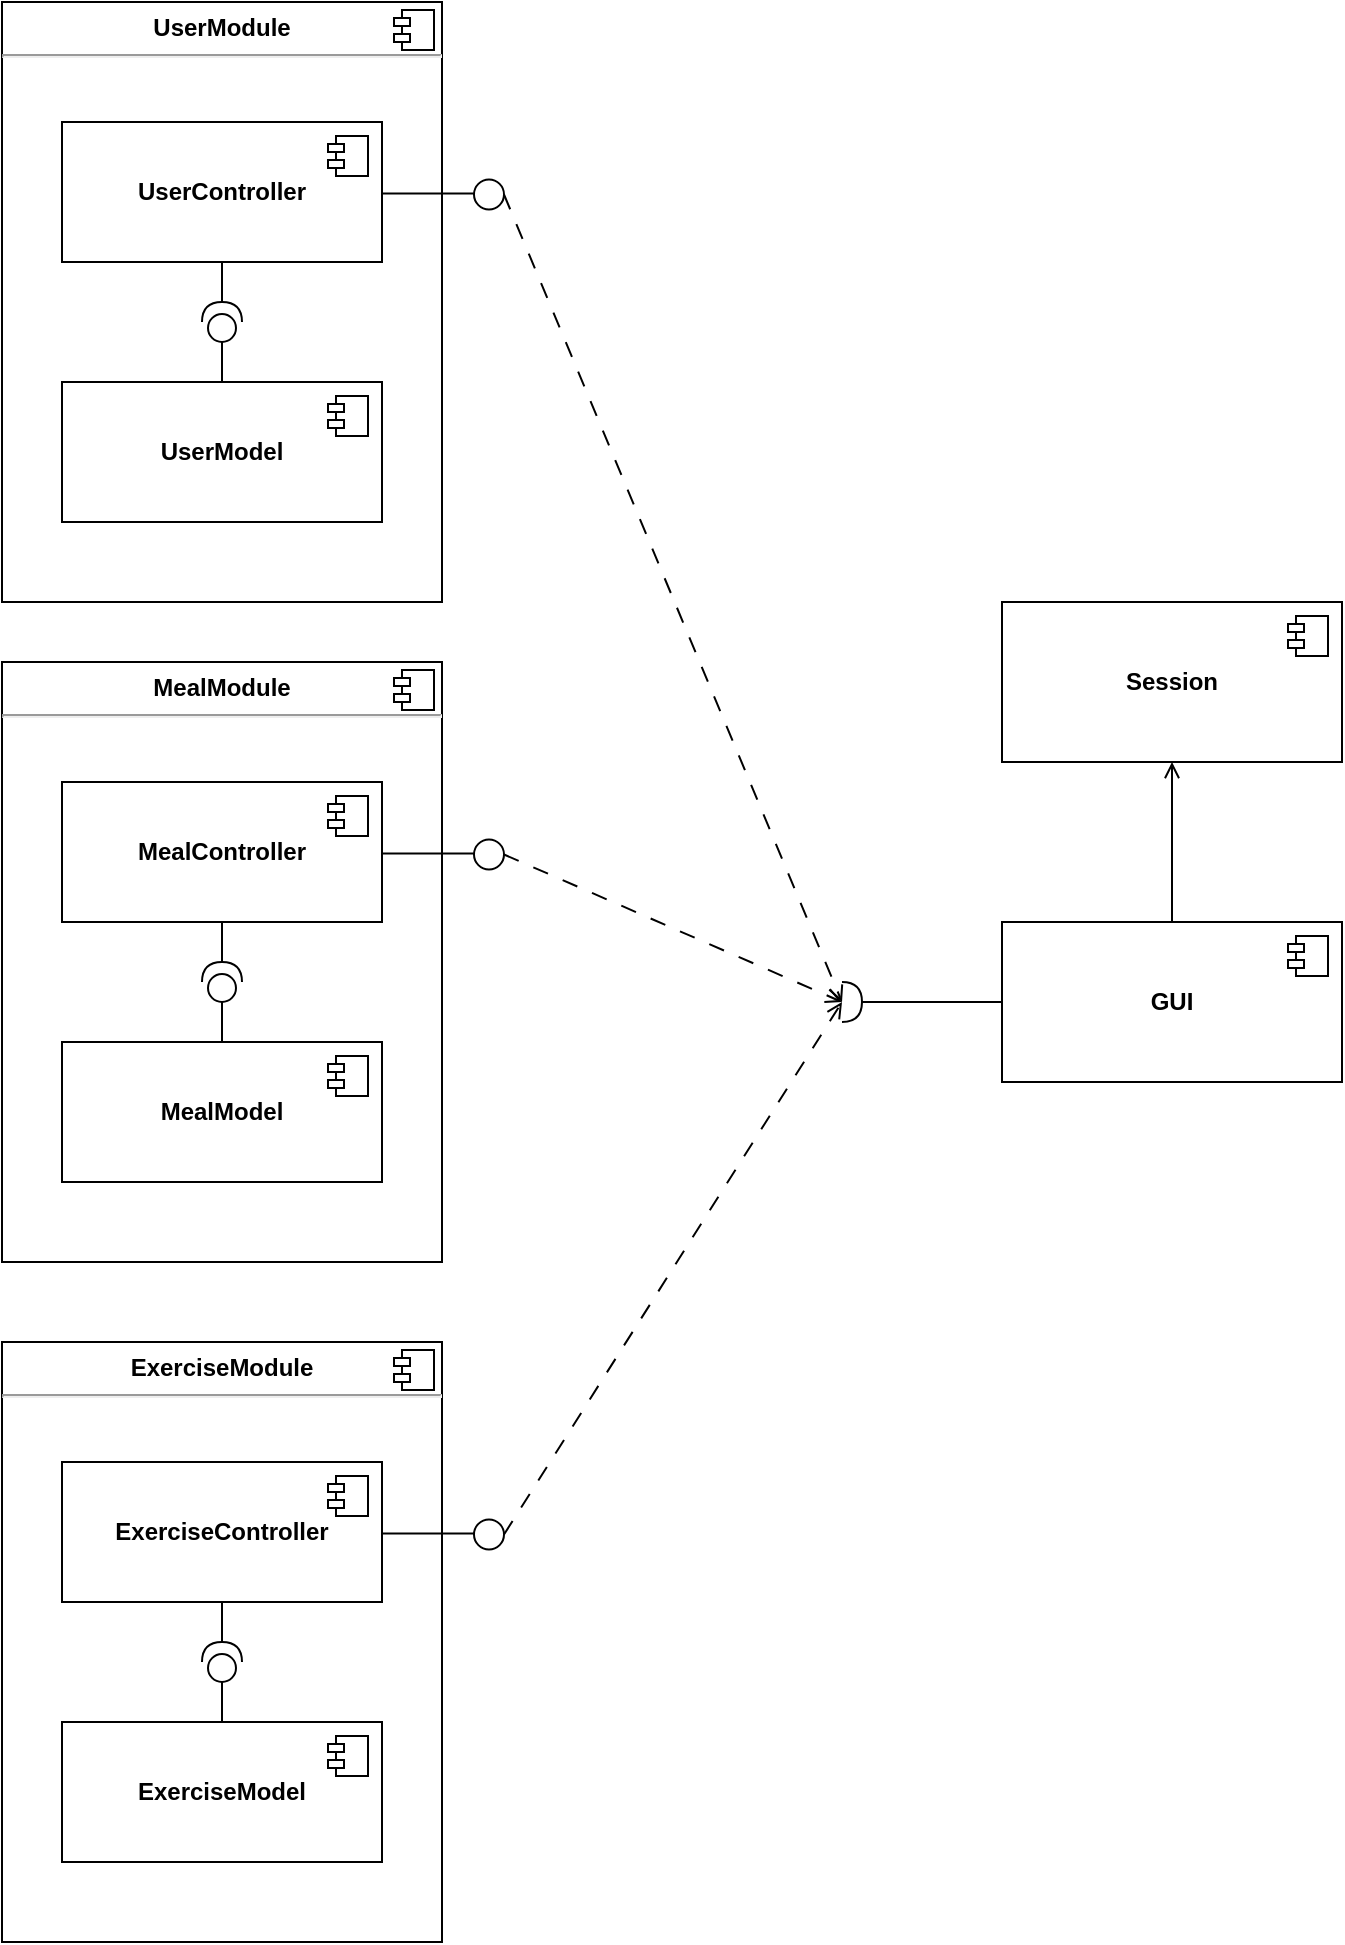 <mxfile version="22.0.6" type="device">
  <diagram name="第 1 页" id="Mc2CY6ZJeno_9lJmdHQ4">
    <mxGraphModel dx="1646" dy="1961" grid="1" gridSize="10" guides="1" tooltips="1" connect="1" arrows="1" fold="1" page="1" pageScale="1" pageWidth="827" pageHeight="1169" math="0" shadow="0">
      <root>
        <mxCell id="0" />
        <mxCell id="1" parent="0" />
        <mxCell id="X3J57zC9v2Py7VQlVrYl-13" value="" style="group" parent="1" vertex="1" connectable="0">
          <mxGeometry x="220" y="-340" width="251" height="300" as="geometry" />
        </mxCell>
        <mxCell id="-fzor9kKpS3qVCWxcFZ6-102" value="&lt;p style=&quot;margin:0px;margin-top:6px;text-align:center;&quot;&gt;&lt;b&gt;ExerciseModule&lt;/b&gt;&lt;/p&gt;&lt;hr&gt;&lt;p style=&quot;margin:0px;margin-left:8px;&quot;&gt;&lt;br&gt;&lt;br&gt;&lt;/p&gt;" style="align=left;overflow=fill;html=1;dropTarget=0;whiteSpace=wrap;" parent="X3J57zC9v2Py7VQlVrYl-13" vertex="1">
          <mxGeometry width="220" height="300" as="geometry" />
        </mxCell>
        <mxCell id="-fzor9kKpS3qVCWxcFZ6-103" value="" style="shape=component;jettyWidth=8;jettyHeight=4;" parent="-fzor9kKpS3qVCWxcFZ6-102" vertex="1">
          <mxGeometry x="1" width="20" height="20" relative="1" as="geometry">
            <mxPoint x="-24" y="4" as="offset" />
          </mxGeometry>
        </mxCell>
        <mxCell id="-fzor9kKpS3qVCWxcFZ6-86" value="&lt;b&gt;ExerciseController&lt;/b&gt;" style="html=1;dropTarget=0;whiteSpace=wrap;" parent="X3J57zC9v2Py7VQlVrYl-13" vertex="1">
          <mxGeometry x="30" y="60" width="160" height="70" as="geometry" />
        </mxCell>
        <mxCell id="-fzor9kKpS3qVCWxcFZ6-87" value="" style="shape=module;jettyWidth=8;jettyHeight=4;" parent="-fzor9kKpS3qVCWxcFZ6-86" vertex="1">
          <mxGeometry x="1" width="20" height="20" relative="1" as="geometry">
            <mxPoint x="-27" y="7" as="offset" />
          </mxGeometry>
        </mxCell>
        <mxCell id="-fzor9kKpS3qVCWxcFZ6-92" value="&lt;b&gt;ExerciseModel&lt;/b&gt;" style="html=1;dropTarget=0;whiteSpace=wrap;" parent="X3J57zC9v2Py7VQlVrYl-13" vertex="1">
          <mxGeometry x="30" y="190" width="160" height="70" as="geometry" />
        </mxCell>
        <mxCell id="-fzor9kKpS3qVCWxcFZ6-93" value="" style="shape=module;jettyWidth=8;jettyHeight=4;" parent="-fzor9kKpS3qVCWxcFZ6-92" vertex="1">
          <mxGeometry x="1" width="20" height="20" relative="1" as="geometry">
            <mxPoint x="-27" y="7" as="offset" />
          </mxGeometry>
        </mxCell>
        <mxCell id="-fzor9kKpS3qVCWxcFZ6-94" value="" style="group" parent="X3J57zC9v2Py7VQlVrYl-13" vertex="1" connectable="0">
          <mxGeometry x="100" y="150" width="20" height="20" as="geometry" />
        </mxCell>
        <mxCell id="-fzor9kKpS3qVCWxcFZ6-95" value="" style="shape=providedRequiredInterface;html=1;verticalLabelPosition=bottom;sketch=0;rotation=-90;" parent="-fzor9kKpS3qVCWxcFZ6-94" vertex="1">
          <mxGeometry width="20" height="20" as="geometry" />
        </mxCell>
        <mxCell id="-fzor9kKpS3qVCWxcFZ6-96" style="edgeStyle=orthogonalEdgeStyle;rounded=0;orthogonalLoop=1;jettySize=auto;html=1;exitX=0;exitY=0.5;exitDx=0;exitDy=0;exitPerimeter=0;endArrow=none;endFill=0;" parent="X3J57zC9v2Py7VQlVrYl-13" source="-fzor9kKpS3qVCWxcFZ6-95" edge="1">
          <mxGeometry relative="1" as="geometry">
            <mxPoint x="110" y="190" as="targetPoint" />
          </mxGeometry>
        </mxCell>
        <mxCell id="-fzor9kKpS3qVCWxcFZ6-97" style="rounded=0;orthogonalLoop=1;jettySize=auto;html=1;entryX=0.5;entryY=1;entryDx=0;entryDy=0;endArrow=none;endFill=0;" parent="X3J57zC9v2Py7VQlVrYl-13" target="-fzor9kKpS3qVCWxcFZ6-86" edge="1">
          <mxGeometry relative="1" as="geometry">
            <mxPoint x="110" y="150" as="sourcePoint" />
          </mxGeometry>
        </mxCell>
        <mxCell id="-fzor9kKpS3qVCWxcFZ6-131" value="" style="ellipse;whiteSpace=wrap;html=1;aspect=fixed;" parent="X3J57zC9v2Py7VQlVrYl-13" vertex="1">
          <mxGeometry x="236" y="88.75" width="15" height="15" as="geometry" />
        </mxCell>
        <mxCell id="-fzor9kKpS3qVCWxcFZ6-132" value="" style="rounded=0;orthogonalLoop=1;jettySize=auto;html=1;endArrow=none;endFill=0;entryX=1;entryY=0.5;entryDx=0;entryDy=0;" parent="X3J57zC9v2Py7VQlVrYl-13" edge="1">
          <mxGeometry relative="1" as="geometry">
            <mxPoint x="236" y="95.75" as="sourcePoint" />
            <mxPoint x="190" y="95.75" as="targetPoint" />
          </mxGeometry>
        </mxCell>
        <mxCell id="X3J57zC9v2Py7VQlVrYl-40" value="" style="group" parent="1" vertex="1" connectable="0">
          <mxGeometry x="220" y="-680" width="251" height="300" as="geometry" />
        </mxCell>
        <mxCell id="X3J57zC9v2Py7VQlVrYl-28" value="&lt;p style=&quot;margin:0px;margin-top:6px;text-align:center;&quot;&gt;&lt;b&gt;MealModule&lt;/b&gt;&lt;/p&gt;&lt;hr&gt;&lt;p style=&quot;margin:0px;margin-left:8px;&quot;&gt;&lt;br&gt;&lt;br&gt;&lt;/p&gt;" style="align=left;overflow=fill;html=1;dropTarget=0;whiteSpace=wrap;" parent="X3J57zC9v2Py7VQlVrYl-40" vertex="1">
          <mxGeometry width="220" height="300" as="geometry" />
        </mxCell>
        <mxCell id="X3J57zC9v2Py7VQlVrYl-29" value="" style="shape=component;jettyWidth=8;jettyHeight=4;" parent="X3J57zC9v2Py7VQlVrYl-28" vertex="1">
          <mxGeometry x="1" width="20" height="20" relative="1" as="geometry">
            <mxPoint x="-24" y="4" as="offset" />
          </mxGeometry>
        </mxCell>
        <mxCell id="X3J57zC9v2Py7VQlVrYl-34" value="" style="group" parent="X3J57zC9v2Py7VQlVrYl-40" vertex="1" connectable="0">
          <mxGeometry x="100" y="150" width="20" height="20" as="geometry" />
        </mxCell>
        <mxCell id="X3J57zC9v2Py7VQlVrYl-35" value="" style="shape=providedRequiredInterface;html=1;verticalLabelPosition=bottom;sketch=0;rotation=-90;" parent="X3J57zC9v2Py7VQlVrYl-34" vertex="1">
          <mxGeometry width="20" height="20" as="geometry" />
        </mxCell>
        <mxCell id="X3J57zC9v2Py7VQlVrYl-36" style="edgeStyle=orthogonalEdgeStyle;rounded=0;orthogonalLoop=1;jettySize=auto;html=1;exitX=0;exitY=0.5;exitDx=0;exitDy=0;exitPerimeter=0;endArrow=none;endFill=0;" parent="X3J57zC9v2Py7VQlVrYl-40" source="X3J57zC9v2Py7VQlVrYl-35" edge="1">
          <mxGeometry relative="1" as="geometry">
            <mxPoint x="110" y="190" as="targetPoint" />
          </mxGeometry>
        </mxCell>
        <mxCell id="X3J57zC9v2Py7VQlVrYl-37" style="rounded=0;orthogonalLoop=1;jettySize=auto;html=1;entryX=0.5;entryY=1;entryDx=0;entryDy=0;endArrow=none;endFill=0;" parent="X3J57zC9v2Py7VQlVrYl-40" target="X3J57zC9v2Py7VQlVrYl-30" edge="1">
          <mxGeometry relative="1" as="geometry">
            <mxPoint x="110" y="150" as="sourcePoint" />
          </mxGeometry>
        </mxCell>
        <mxCell id="X3J57zC9v2Py7VQlVrYl-38" value="" style="ellipse;whiteSpace=wrap;html=1;aspect=fixed;" parent="X3J57zC9v2Py7VQlVrYl-40" vertex="1">
          <mxGeometry x="236" y="88.75" width="15" height="15" as="geometry" />
        </mxCell>
        <mxCell id="X3J57zC9v2Py7VQlVrYl-39" value="" style="rounded=0;orthogonalLoop=1;jettySize=auto;html=1;endArrow=none;endFill=0;entryX=1;entryY=0.5;entryDx=0;entryDy=0;" parent="X3J57zC9v2Py7VQlVrYl-40" edge="1">
          <mxGeometry relative="1" as="geometry">
            <mxPoint x="236" y="95.75" as="sourcePoint" />
            <mxPoint x="190" y="95.75" as="targetPoint" />
          </mxGeometry>
        </mxCell>
        <mxCell id="X3J57zC9v2Py7VQlVrYl-30" value="&lt;b&gt;MealController&lt;/b&gt;" style="html=1;dropTarget=0;whiteSpace=wrap;" parent="X3J57zC9v2Py7VQlVrYl-40" vertex="1">
          <mxGeometry x="30" y="60" width="160" height="70" as="geometry" />
        </mxCell>
        <mxCell id="X3J57zC9v2Py7VQlVrYl-31" value="" style="shape=module;jettyWidth=8;jettyHeight=4;" parent="X3J57zC9v2Py7VQlVrYl-30" vertex="1">
          <mxGeometry x="1" width="20" height="20" relative="1" as="geometry">
            <mxPoint x="-27" y="7" as="offset" />
          </mxGeometry>
        </mxCell>
        <mxCell id="X3J57zC9v2Py7VQlVrYl-32" value="&lt;b&gt;MealModel&lt;/b&gt;" style="html=1;dropTarget=0;whiteSpace=wrap;" parent="X3J57zC9v2Py7VQlVrYl-40" vertex="1">
          <mxGeometry x="30" y="190" width="160" height="70" as="geometry" />
        </mxCell>
        <mxCell id="X3J57zC9v2Py7VQlVrYl-33" value="" style="shape=module;jettyWidth=8;jettyHeight=4;" parent="X3J57zC9v2Py7VQlVrYl-32" vertex="1">
          <mxGeometry x="1" width="20" height="20" relative="1" as="geometry">
            <mxPoint x="-27" y="7" as="offset" />
          </mxGeometry>
        </mxCell>
        <mxCell id="X3J57zC9v2Py7VQlVrYl-41" value="" style="group" parent="1" vertex="1" connectable="0">
          <mxGeometry x="220" y="-1010" width="251" height="300" as="geometry" />
        </mxCell>
        <mxCell id="X3J57zC9v2Py7VQlVrYl-42" value="&lt;p style=&quot;margin:0px;margin-top:6px;text-align:center;&quot;&gt;&lt;b&gt;UserModule&lt;/b&gt;&lt;/p&gt;&lt;hr&gt;&lt;p style=&quot;margin:0px;margin-left:8px;&quot;&gt;&lt;br&gt;&lt;br&gt;&lt;/p&gt;" style="align=left;overflow=fill;html=1;dropTarget=0;whiteSpace=wrap;" parent="X3J57zC9v2Py7VQlVrYl-41" vertex="1">
          <mxGeometry width="220" height="300" as="geometry" />
        </mxCell>
        <mxCell id="X3J57zC9v2Py7VQlVrYl-43" value="" style="shape=component;jettyWidth=8;jettyHeight=4;" parent="X3J57zC9v2Py7VQlVrYl-42" vertex="1">
          <mxGeometry x="1" width="20" height="20" relative="1" as="geometry">
            <mxPoint x="-24" y="4" as="offset" />
          </mxGeometry>
        </mxCell>
        <mxCell id="X3J57zC9v2Py7VQlVrYl-44" value="" style="group" parent="X3J57zC9v2Py7VQlVrYl-41" vertex="1" connectable="0">
          <mxGeometry x="100" y="150" width="20" height="20" as="geometry" />
        </mxCell>
        <mxCell id="X3J57zC9v2Py7VQlVrYl-45" value="" style="shape=providedRequiredInterface;html=1;verticalLabelPosition=bottom;sketch=0;rotation=-90;" parent="X3J57zC9v2Py7VQlVrYl-44" vertex="1">
          <mxGeometry width="20" height="20" as="geometry" />
        </mxCell>
        <mxCell id="X3J57zC9v2Py7VQlVrYl-46" style="edgeStyle=orthogonalEdgeStyle;rounded=0;orthogonalLoop=1;jettySize=auto;html=1;exitX=0;exitY=0.5;exitDx=0;exitDy=0;exitPerimeter=0;endArrow=none;endFill=0;" parent="X3J57zC9v2Py7VQlVrYl-41" source="X3J57zC9v2Py7VQlVrYl-45" edge="1">
          <mxGeometry relative="1" as="geometry">
            <mxPoint x="110" y="190" as="targetPoint" />
          </mxGeometry>
        </mxCell>
        <mxCell id="X3J57zC9v2Py7VQlVrYl-47" style="rounded=0;orthogonalLoop=1;jettySize=auto;html=1;entryX=0.5;entryY=1;entryDx=0;entryDy=0;endArrow=none;endFill=0;" parent="X3J57zC9v2Py7VQlVrYl-41" target="X3J57zC9v2Py7VQlVrYl-50" edge="1">
          <mxGeometry relative="1" as="geometry">
            <mxPoint x="110" y="150" as="sourcePoint" />
          </mxGeometry>
        </mxCell>
        <mxCell id="X3J57zC9v2Py7VQlVrYl-48" value="" style="ellipse;whiteSpace=wrap;html=1;aspect=fixed;" parent="X3J57zC9v2Py7VQlVrYl-41" vertex="1">
          <mxGeometry x="236" y="88.75" width="15" height="15" as="geometry" />
        </mxCell>
        <mxCell id="X3J57zC9v2Py7VQlVrYl-49" value="" style="rounded=0;orthogonalLoop=1;jettySize=auto;html=1;endArrow=none;endFill=0;entryX=1;entryY=0.5;entryDx=0;entryDy=0;" parent="X3J57zC9v2Py7VQlVrYl-41" edge="1">
          <mxGeometry relative="1" as="geometry">
            <mxPoint x="236" y="95.75" as="sourcePoint" />
            <mxPoint x="190" y="95.75" as="targetPoint" />
          </mxGeometry>
        </mxCell>
        <mxCell id="X3J57zC9v2Py7VQlVrYl-50" value="&lt;b&gt;UserController&lt;/b&gt;" style="html=1;dropTarget=0;whiteSpace=wrap;" parent="X3J57zC9v2Py7VQlVrYl-41" vertex="1">
          <mxGeometry x="30" y="60" width="160" height="70" as="geometry" />
        </mxCell>
        <mxCell id="X3J57zC9v2Py7VQlVrYl-51" value="" style="shape=module;jettyWidth=8;jettyHeight=4;" parent="X3J57zC9v2Py7VQlVrYl-50" vertex="1">
          <mxGeometry x="1" width="20" height="20" relative="1" as="geometry">
            <mxPoint x="-27" y="7" as="offset" />
          </mxGeometry>
        </mxCell>
        <mxCell id="X3J57zC9v2Py7VQlVrYl-52" value="&lt;b&gt;UserModel&lt;/b&gt;" style="html=1;dropTarget=0;whiteSpace=wrap;" parent="X3J57zC9v2Py7VQlVrYl-41" vertex="1">
          <mxGeometry x="30" y="190" width="160" height="70" as="geometry" />
        </mxCell>
        <mxCell id="X3J57zC9v2Py7VQlVrYl-53" value="" style="shape=module;jettyWidth=8;jettyHeight=4;" parent="X3J57zC9v2Py7VQlVrYl-52" vertex="1">
          <mxGeometry x="1" width="20" height="20" relative="1" as="geometry">
            <mxPoint x="-27" y="7" as="offset" />
          </mxGeometry>
        </mxCell>
        <mxCell id="X3J57zC9v2Py7VQlVrYl-65" value="" style="endArrow=none;html=1;rounded=0;entryX=0;entryY=0.5;entryDx=0;entryDy=0;" parent="1" target="X3J57zC9v2Py7VQlVrYl-56" edge="1">
          <mxGeometry width="50" height="50" relative="1" as="geometry">
            <mxPoint x="650" y="-510" as="sourcePoint" />
            <mxPoint x="700" y="-570" as="targetPoint" />
          </mxGeometry>
        </mxCell>
        <mxCell id="X3J57zC9v2Py7VQlVrYl-66" value="" style="shape=requiredInterface;html=1;verticalLabelPosition=bottom;sketch=0;" parent="1" vertex="1">
          <mxGeometry x="640" y="-520" width="10" height="20" as="geometry" />
        </mxCell>
        <mxCell id="X3J57zC9v2Py7VQlVrYl-70" style="rounded=0;orthogonalLoop=1;jettySize=auto;html=1;exitX=1;exitY=0.5;exitDx=0;exitDy=0;entryX=0;entryY=0.5;entryDx=0;entryDy=0;entryPerimeter=0;dashed=1;dashPattern=8 8;endArrow=open;endFill=0;" parent="1" source="X3J57zC9v2Py7VQlVrYl-38" target="X3J57zC9v2Py7VQlVrYl-66" edge="1">
          <mxGeometry relative="1" as="geometry" />
        </mxCell>
        <mxCell id="X3J57zC9v2Py7VQlVrYl-71" style="rounded=0;orthogonalLoop=1;jettySize=auto;html=1;exitX=1;exitY=0.5;exitDx=0;exitDy=0;dashed=1;dashPattern=8 8;endArrow=open;endFill=0;" parent="1" source="-fzor9kKpS3qVCWxcFZ6-131" edge="1">
          <mxGeometry relative="1" as="geometry">
            <mxPoint x="481" y="-574" as="sourcePoint" />
            <mxPoint x="640" y="-510" as="targetPoint" />
          </mxGeometry>
        </mxCell>
        <mxCell id="X3J57zC9v2Py7VQlVrYl-72" style="rounded=0;orthogonalLoop=1;jettySize=auto;html=1;dashed=1;dashPattern=8 8;endArrow=open;endFill=0;exitX=1;exitY=0.5;exitDx=0;exitDy=0;" parent="1" source="X3J57zC9v2Py7VQlVrYl-48" edge="1">
          <mxGeometry relative="1" as="geometry">
            <mxPoint x="510" y="-740" as="sourcePoint" />
            <mxPoint x="640" y="-510" as="targetPoint" />
          </mxGeometry>
        </mxCell>
        <mxCell id="X3J57zC9v2Py7VQlVrYl-54" value="&lt;b&gt;Session&lt;/b&gt;" style="html=1;dropTarget=0;whiteSpace=wrap;" parent="1" vertex="1">
          <mxGeometry x="720" y="-710" width="170" height="80" as="geometry" />
        </mxCell>
        <mxCell id="X3J57zC9v2Py7VQlVrYl-55" value="" style="shape=module;jettyWidth=8;jettyHeight=4;" parent="X3J57zC9v2Py7VQlVrYl-54" vertex="1">
          <mxGeometry x="1" width="20" height="20" relative="1" as="geometry">
            <mxPoint x="-27" y="7" as="offset" />
          </mxGeometry>
        </mxCell>
        <mxCell id="X3J57zC9v2Py7VQlVrYl-56" value="&lt;b&gt;GUI&lt;/b&gt;" style="html=1;dropTarget=0;whiteSpace=wrap;" parent="1" vertex="1">
          <mxGeometry x="720" y="-550" width="170" height="80" as="geometry" />
        </mxCell>
        <mxCell id="X3J57zC9v2Py7VQlVrYl-57" value="" style="shape=module;jettyWidth=8;jettyHeight=4;" parent="X3J57zC9v2Py7VQlVrYl-56" vertex="1">
          <mxGeometry x="1" width="20" height="20" relative="1" as="geometry">
            <mxPoint x="-27" y="7" as="offset" />
          </mxGeometry>
        </mxCell>
        <mxCell id="X3J57zC9v2Py7VQlVrYl-62" style="rounded=0;orthogonalLoop=1;jettySize=auto;html=1;endArrow=open;endFill=0;entryX=0.5;entryY=1;entryDx=0;entryDy=0;exitX=0.5;exitY=0;exitDx=0;exitDy=0;" parent="1" source="X3J57zC9v2Py7VQlVrYl-56" target="X3J57zC9v2Py7VQlVrYl-54" edge="1">
          <mxGeometry relative="1" as="geometry">
            <mxPoint x="805" y="-591.25" as="sourcePoint" />
            <mxPoint x="1020" y="-560" as="targetPoint" />
          </mxGeometry>
        </mxCell>
      </root>
    </mxGraphModel>
  </diagram>
</mxfile>
